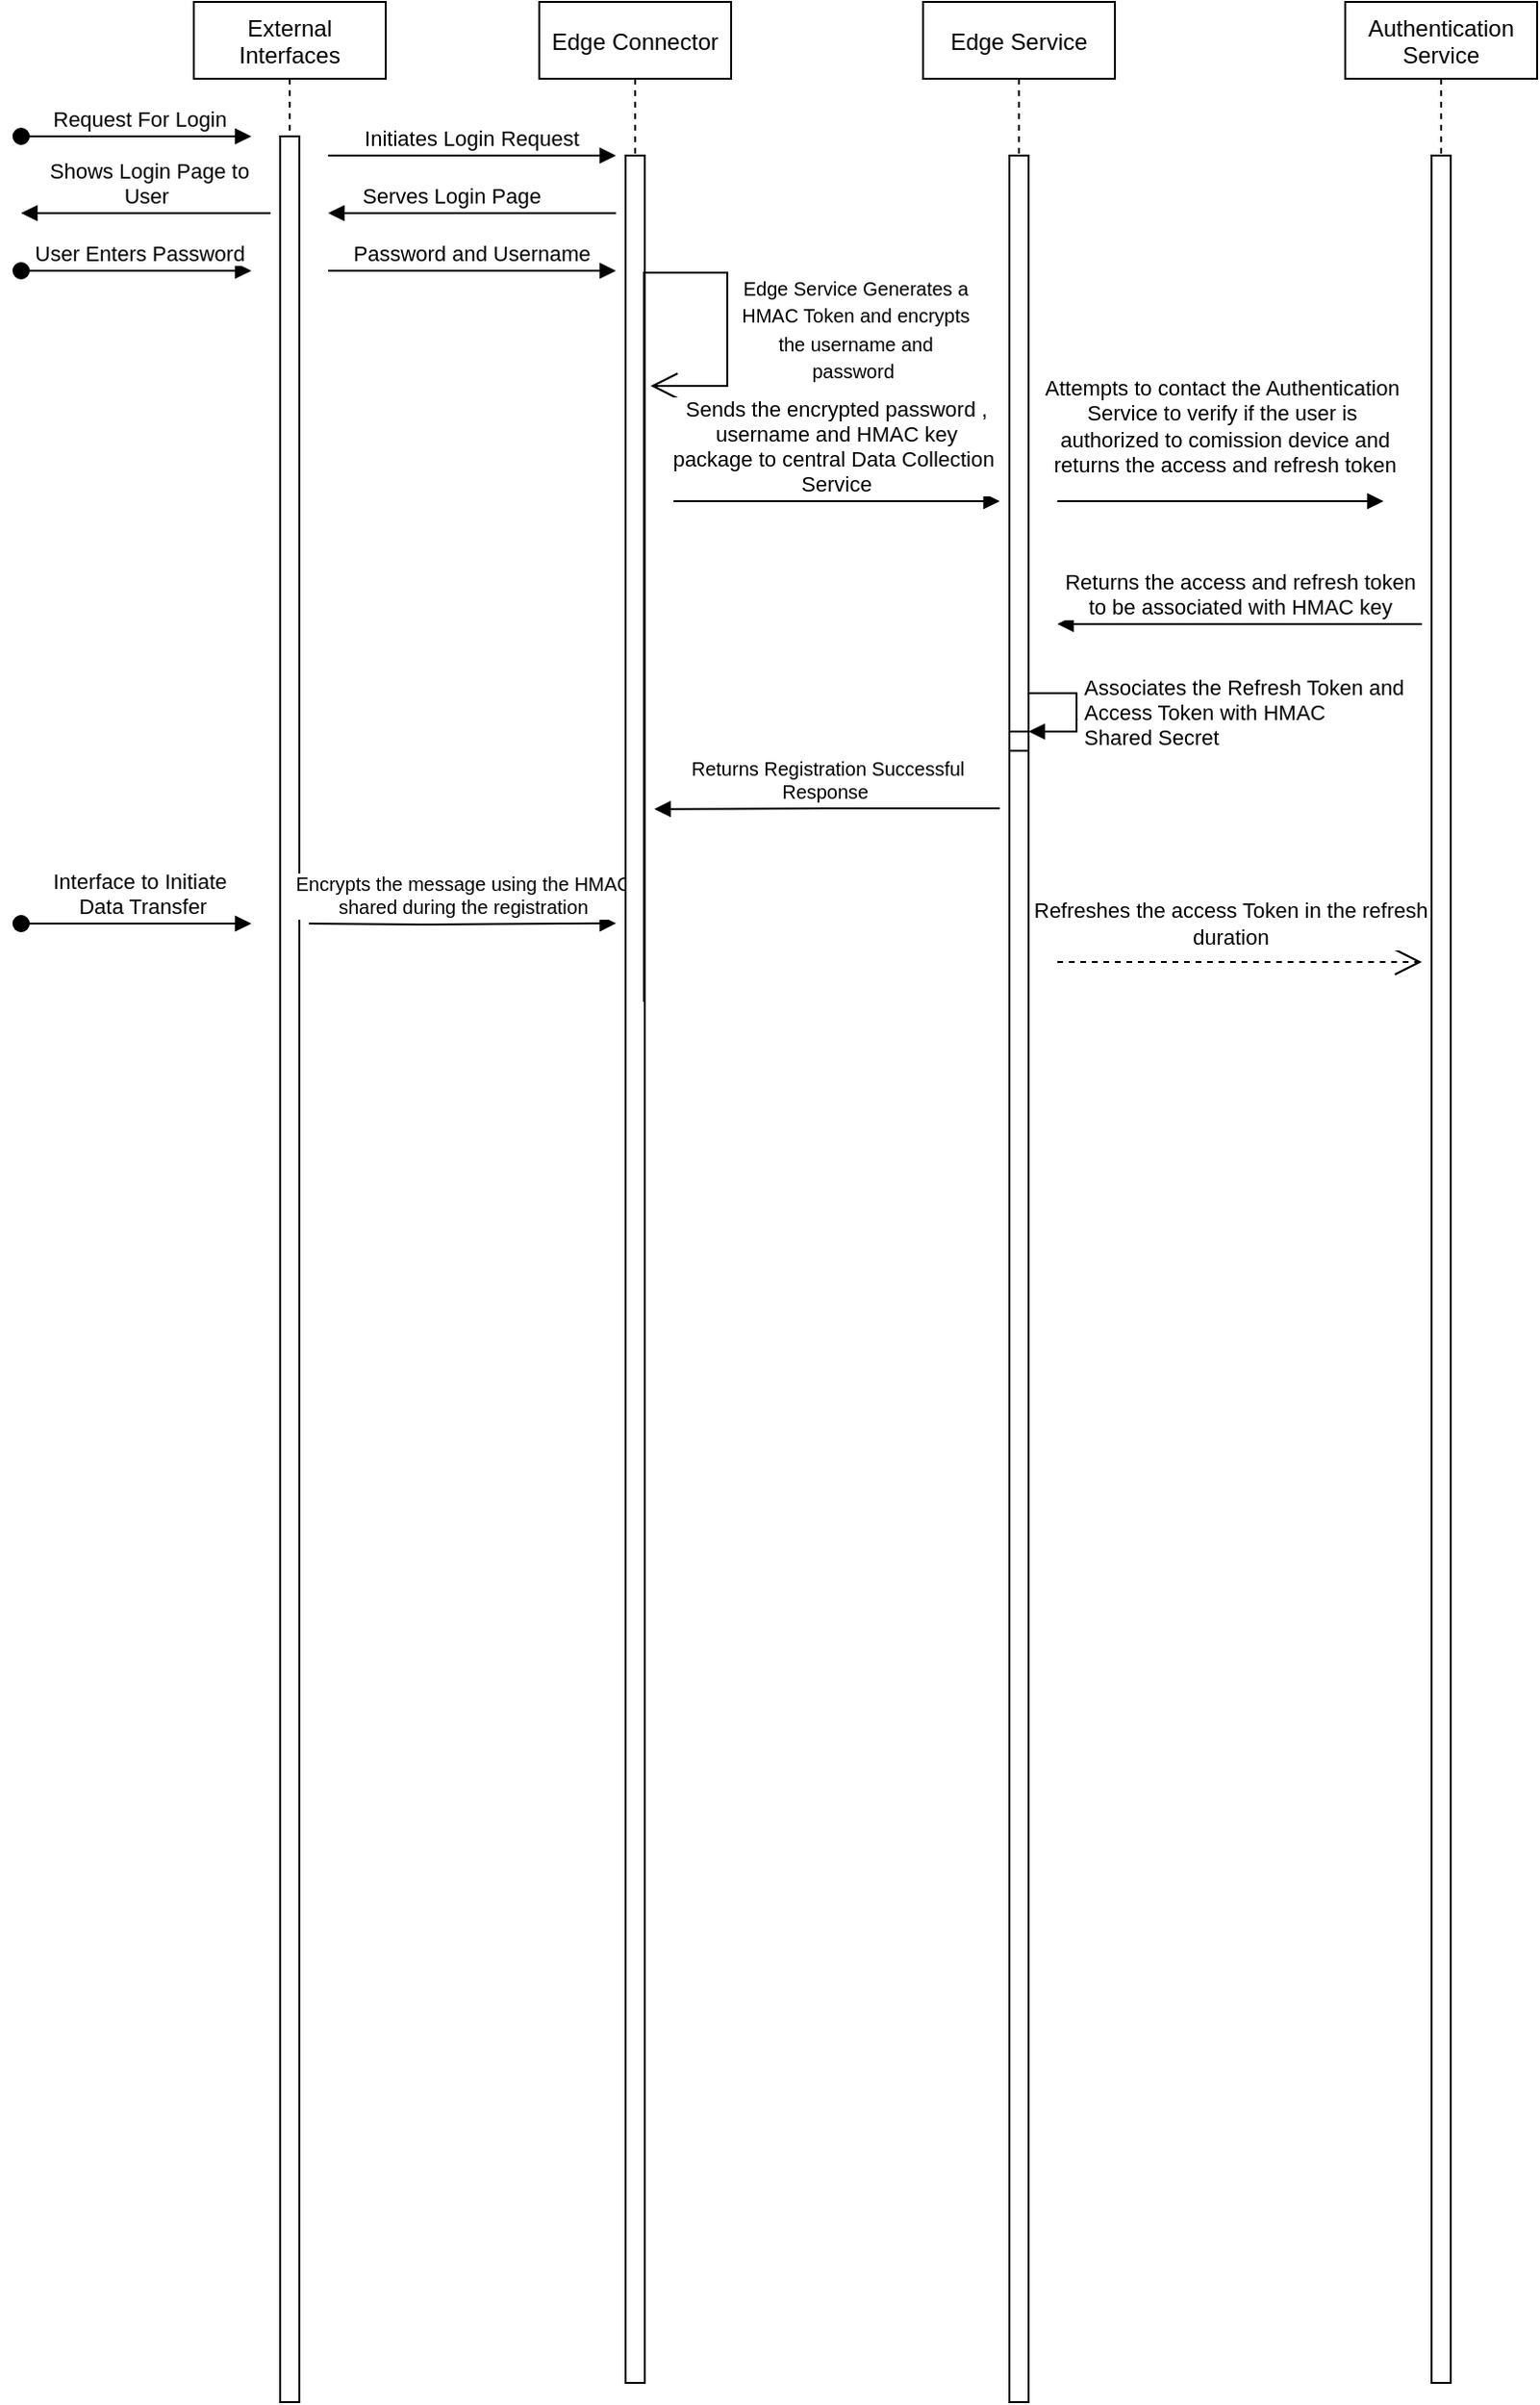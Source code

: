 <mxfile version="15.4.1" type="github">
  <diagram id="kgpKYQtTHZ0yAKxKKP6v" name="Page-1">
    <mxGraphModel dx="569" dy="318" grid="1" gridSize="10" guides="1" tooltips="1" connect="1" arrows="1" fold="1" page="1" pageScale="1" pageWidth="850" pageHeight="1100" math="0" shadow="0">
      <root>
        <mxCell id="0" />
        <mxCell id="1" parent="0" />
        <mxCell id="3nuBFxr9cyL0pnOWT2aG-1" value="External &#xa;Interfaces" style="shape=umlLifeline;perimeter=lifelinePerimeter;container=1;collapsible=0;recursiveResize=0;rounded=0;shadow=0;strokeWidth=1;" parent="1" vertex="1">
          <mxGeometry x="120" y="80" width="100" height="1250" as="geometry" />
        </mxCell>
        <mxCell id="3nuBFxr9cyL0pnOWT2aG-2" value="" style="points=[];perimeter=orthogonalPerimeter;rounded=0;shadow=0;strokeWidth=1;" parent="3nuBFxr9cyL0pnOWT2aG-1" vertex="1">
          <mxGeometry x="45" y="70" width="10" height="1180" as="geometry" />
        </mxCell>
        <mxCell id="3nuBFxr9cyL0pnOWT2aG-3" value="Request For Login" style="verticalAlign=bottom;startArrow=oval;endArrow=block;startSize=8;shadow=0;strokeWidth=1;" parent="3nuBFxr9cyL0pnOWT2aG-1" edge="1">
          <mxGeometry x="0.037" relative="1" as="geometry">
            <mxPoint x="-90" y="70" as="sourcePoint" />
            <mxPoint as="offset" />
            <mxPoint x="30" y="70" as="targetPoint" />
          </mxGeometry>
        </mxCell>
        <mxCell id="LSdL3xvWTVV-aOGhaE8s-8" value="Encrypts the message using the HMAC&lt;br&gt;shared during the registration" style="html=1;verticalAlign=bottom;endArrow=block;rounded=0;fontSize=10;edgeStyle=orthogonalEdgeStyle;entryX=0.4;entryY=0.387;entryDx=0;entryDy=0;entryPerimeter=0;" edge="1" parent="3nuBFxr9cyL0pnOWT2aG-1" target="3nuBFxr9cyL0pnOWT2aG-5">
          <mxGeometry width="80" relative="1" as="geometry">
            <mxPoint x="60" y="480" as="sourcePoint" />
            <mxPoint x="140" y="480" as="targetPoint" />
          </mxGeometry>
        </mxCell>
        <mxCell id="3nuBFxr9cyL0pnOWT2aG-5" value="Edge Connector" style="shape=umlLifeline;perimeter=lifelinePerimeter;container=1;collapsible=0;recursiveResize=0;rounded=0;shadow=0;strokeWidth=1;" parent="1" vertex="1">
          <mxGeometry x="300" y="80" width="100" height="1240" as="geometry" />
        </mxCell>
        <mxCell id="3nuBFxr9cyL0pnOWT2aG-6" value="" style="points=[];perimeter=orthogonalPerimeter;rounded=0;shadow=0;strokeWidth=1;" parent="3nuBFxr9cyL0pnOWT2aG-5" vertex="1">
          <mxGeometry x="45" y="80" width="10" height="1160" as="geometry" />
        </mxCell>
        <mxCell id="FkkBARwxHouPMtYrCwP6-8" value="" style="endArrow=open;endFill=1;endSize=12;html=1;rounded=0;edgeStyle=orthogonalEdgeStyle;exitX=0.96;exitY=0.38;exitDx=0;exitDy=0;exitPerimeter=0;" parent="3nuBFxr9cyL0pnOWT2aG-5" source="3nuBFxr9cyL0pnOWT2aG-6" edge="1">
          <mxGeometry width="160" relative="1" as="geometry">
            <mxPoint x="60" y="140" as="sourcePoint" />
            <mxPoint x="58" y="200" as="targetPoint" />
            <Array as="points">
              <mxPoint x="98" y="141" />
              <mxPoint x="98" y="200" />
              <mxPoint x="58" y="200" />
            </Array>
          </mxGeometry>
        </mxCell>
        <mxCell id="3nuBFxr9cyL0pnOWT2aG-8" value="Initiates Login Request" style="verticalAlign=bottom;endArrow=block;shadow=0;strokeWidth=1;" parent="1" edge="1">
          <mxGeometry relative="1" as="geometry">
            <mxPoint x="190" y="160" as="sourcePoint" />
            <mxPoint x="340" y="160" as="targetPoint" />
          </mxGeometry>
        </mxCell>
        <mxCell id="3nuBFxr9cyL0pnOWT2aG-9" value="Serves Login Page " style="verticalAlign=bottom;endArrow=block;shadow=0;strokeWidth=1;" parent="1" edge="1">
          <mxGeometry x="0.118" relative="1" as="geometry">
            <mxPoint x="340" y="190" as="sourcePoint" />
            <mxPoint x="190" y="190" as="targetPoint" />
            <Array as="points">
              <mxPoint x="250" y="190" />
            </Array>
            <mxPoint as="offset" />
          </mxGeometry>
        </mxCell>
        <mxCell id="FkkBARwxHouPMtYrCwP6-1" value="Edge Service" style="shape=umlLifeline;perimeter=lifelinePerimeter;container=1;collapsible=0;recursiveResize=0;rounded=0;shadow=0;strokeWidth=1;" parent="1" vertex="1">
          <mxGeometry x="500" y="80" width="100" height="1250" as="geometry" />
        </mxCell>
        <mxCell id="FkkBARwxHouPMtYrCwP6-2" value="" style="points=[];perimeter=orthogonalPerimeter;rounded=0;shadow=0;strokeWidth=1;" parent="FkkBARwxHouPMtYrCwP6-1" vertex="1">
          <mxGeometry x="45" y="80" width="10" height="1170" as="geometry" />
        </mxCell>
        <mxCell id="FkkBARwxHouPMtYrCwP6-14" value="Attempts to contact the Authentication&amp;nbsp;&lt;br&gt;Service to verify if the user is&amp;nbsp;&lt;br&gt;authorized to comission device and &lt;br&gt;returns the access and refresh token" style="html=1;verticalAlign=bottom;endArrow=block;rounded=0;edgeStyle=orthogonalEdgeStyle;" parent="FkkBARwxHouPMtYrCwP6-1" edge="1">
          <mxGeometry x="0.015" y="10" width="80" relative="1" as="geometry">
            <mxPoint x="70" y="260" as="sourcePoint" />
            <mxPoint x="240" y="260" as="targetPoint" />
            <mxPoint as="offset" />
          </mxGeometry>
        </mxCell>
        <mxCell id="FkkBARwxHouPMtYrCwP6-18" value="" style="html=1;points=[];perimeter=orthogonalPerimeter;" parent="FkkBARwxHouPMtYrCwP6-1" vertex="1">
          <mxGeometry x="45" y="380" width="10" height="10" as="geometry" />
        </mxCell>
        <mxCell id="FkkBARwxHouPMtYrCwP6-19" value="Associates the Refresh Token and&amp;nbsp;&lt;br&gt;Access Token with HMAC &lt;br&gt;Shared Secret" style="edgeStyle=orthogonalEdgeStyle;html=1;align=left;spacingLeft=2;endArrow=block;rounded=0;entryX=1;entryY=0;" parent="FkkBARwxHouPMtYrCwP6-1" target="FkkBARwxHouPMtYrCwP6-18" edge="1">
          <mxGeometry x="0.72" relative="1" as="geometry">
            <mxPoint x="55" y="540" as="sourcePoint" />
            <Array as="points">
              <mxPoint x="55" y="360" />
              <mxPoint x="80" y="360" />
              <mxPoint x="80" y="380" />
            </Array>
            <mxPoint as="offset" />
          </mxGeometry>
        </mxCell>
        <mxCell id="sv6BP4Xr33kIk13RxKn6-1" value="Refreshes the access Token in the refresh &lt;br&gt;duration" style="endArrow=open;endSize=12;dashed=1;html=1;rounded=0;edgeStyle=orthogonalEdgeStyle;" parent="FkkBARwxHouPMtYrCwP6-1" edge="1">
          <mxGeometry x="-0.053" y="20" width="160" relative="1" as="geometry">
            <mxPoint x="70" y="500" as="sourcePoint" />
            <mxPoint x="260" y="500" as="targetPoint" />
            <mxPoint as="offset" />
            <Array as="points">
              <mxPoint x="70" y="500" />
              <mxPoint x="266" y="500" />
            </Array>
          </mxGeometry>
        </mxCell>
        <mxCell id="FkkBARwxHouPMtYrCwP6-3" value="Shows Login Page to &#xa;User " style="verticalAlign=bottom;endArrow=block;shadow=0;strokeWidth=1;" parent="1" edge="1">
          <mxGeometry x="-0.031" relative="1" as="geometry">
            <mxPoint x="160" y="190" as="sourcePoint" />
            <mxPoint x="30" y="190" as="targetPoint" />
            <Array as="points">
              <mxPoint x="65" y="190" />
            </Array>
            <mxPoint as="offset" />
          </mxGeometry>
        </mxCell>
        <mxCell id="FkkBARwxHouPMtYrCwP6-5" value="User Enters Password" style="verticalAlign=bottom;startArrow=oval;endArrow=block;startSize=8;shadow=0;strokeWidth=1;" parent="1" edge="1">
          <mxGeometry x="0.037" relative="1" as="geometry">
            <mxPoint x="30" y="220" as="sourcePoint" />
            <mxPoint x="150" y="220" as="targetPoint" />
            <mxPoint as="offset" />
          </mxGeometry>
        </mxCell>
        <mxCell id="FkkBARwxHouPMtYrCwP6-7" value="Password and Username" style="verticalAlign=bottom;endArrow=block;shadow=0;strokeWidth=1;" parent="1" edge="1">
          <mxGeometry relative="1" as="geometry">
            <mxPoint x="190" y="220" as="sourcePoint" />
            <mxPoint x="340" y="220" as="targetPoint" />
          </mxGeometry>
        </mxCell>
        <mxCell id="FkkBARwxHouPMtYrCwP6-10" value="&lt;font style=&quot;font-size: 10px&quot;&gt;Edge Service Generates a HMAC Token and encrypts the username and password&amp;nbsp;&lt;/font&gt;" style="text;html=1;strokeColor=none;fillColor=none;align=center;verticalAlign=middle;whiteSpace=wrap;rounded=0;" parent="1" vertex="1">
          <mxGeometry x="400" y="210" width="130" height="80" as="geometry" />
        </mxCell>
        <mxCell id="FkkBARwxHouPMtYrCwP6-11" value="Sends the encrypted password , &#xa;username and HMAC key &#xa;package to central Data Collection &#xa;Service" style="verticalAlign=bottom;endArrow=block;shadow=0;strokeWidth=1;" parent="1" edge="1">
          <mxGeometry relative="1" as="geometry">
            <mxPoint x="370" y="340" as="sourcePoint" />
            <mxPoint x="540" y="340" as="targetPoint" />
          </mxGeometry>
        </mxCell>
        <mxCell id="FkkBARwxHouPMtYrCwP6-12" value="Authentication &#xa;Service" style="shape=umlLifeline;perimeter=lifelinePerimeter;container=1;collapsible=0;recursiveResize=0;rounded=0;shadow=0;strokeWidth=1;" parent="1" vertex="1">
          <mxGeometry x="720" y="80" width="100" height="1240" as="geometry" />
        </mxCell>
        <mxCell id="FkkBARwxHouPMtYrCwP6-13" value="" style="points=[];perimeter=orthogonalPerimeter;rounded=0;shadow=0;strokeWidth=1;" parent="FkkBARwxHouPMtYrCwP6-12" vertex="1">
          <mxGeometry x="45" y="80" width="10" height="1160" as="geometry" />
        </mxCell>
        <mxCell id="FkkBARwxHouPMtYrCwP6-15" value="Returns the access and refresh token&lt;br&gt;to be associated with HMAC key" style="html=1;verticalAlign=bottom;endArrow=block;rounded=0;edgeStyle=orthogonalEdgeStyle;" parent="1" edge="1">
          <mxGeometry width="80" relative="1" as="geometry">
            <mxPoint x="760" y="404" as="sourcePoint" />
            <mxPoint x="570" y="404" as="targetPoint" />
          </mxGeometry>
        </mxCell>
        <mxCell id="LSdL3xvWTVV-aOGhaE8s-6" value="Returns Registration Successful&lt;br&gt;&amp;nbsp;Response&amp;nbsp;&amp;nbsp;" style="html=1;verticalAlign=bottom;endArrow=block;rounded=0;fontSize=10;edgeStyle=orthogonalEdgeStyle;entryX=0.6;entryY=0.339;entryDx=0;entryDy=0;entryPerimeter=0;exitX=0.4;exitY=0.336;exitDx=0;exitDy=0;exitPerimeter=0;" edge="1" parent="1" source="FkkBARwxHouPMtYrCwP6-1" target="3nuBFxr9cyL0pnOWT2aG-5">
          <mxGeometry width="80" relative="1" as="geometry">
            <mxPoint x="530" y="600" as="sourcePoint" />
            <mxPoint x="700" y="600" as="targetPoint" />
            <Array as="points">
              <mxPoint x="450" y="500" />
            </Array>
          </mxGeometry>
        </mxCell>
        <mxCell id="LSdL3xvWTVV-aOGhaE8s-7" value="Interface to Initiate&#xa; Data Transfer" style="verticalAlign=bottom;startArrow=oval;endArrow=block;startSize=8;shadow=0;strokeWidth=1;" edge="1" parent="1">
          <mxGeometry x="0.037" relative="1" as="geometry">
            <mxPoint x="30" y="560" as="sourcePoint" />
            <mxPoint x="150" y="560" as="targetPoint" />
            <mxPoint as="offset" />
          </mxGeometry>
        </mxCell>
      </root>
    </mxGraphModel>
  </diagram>
</mxfile>
